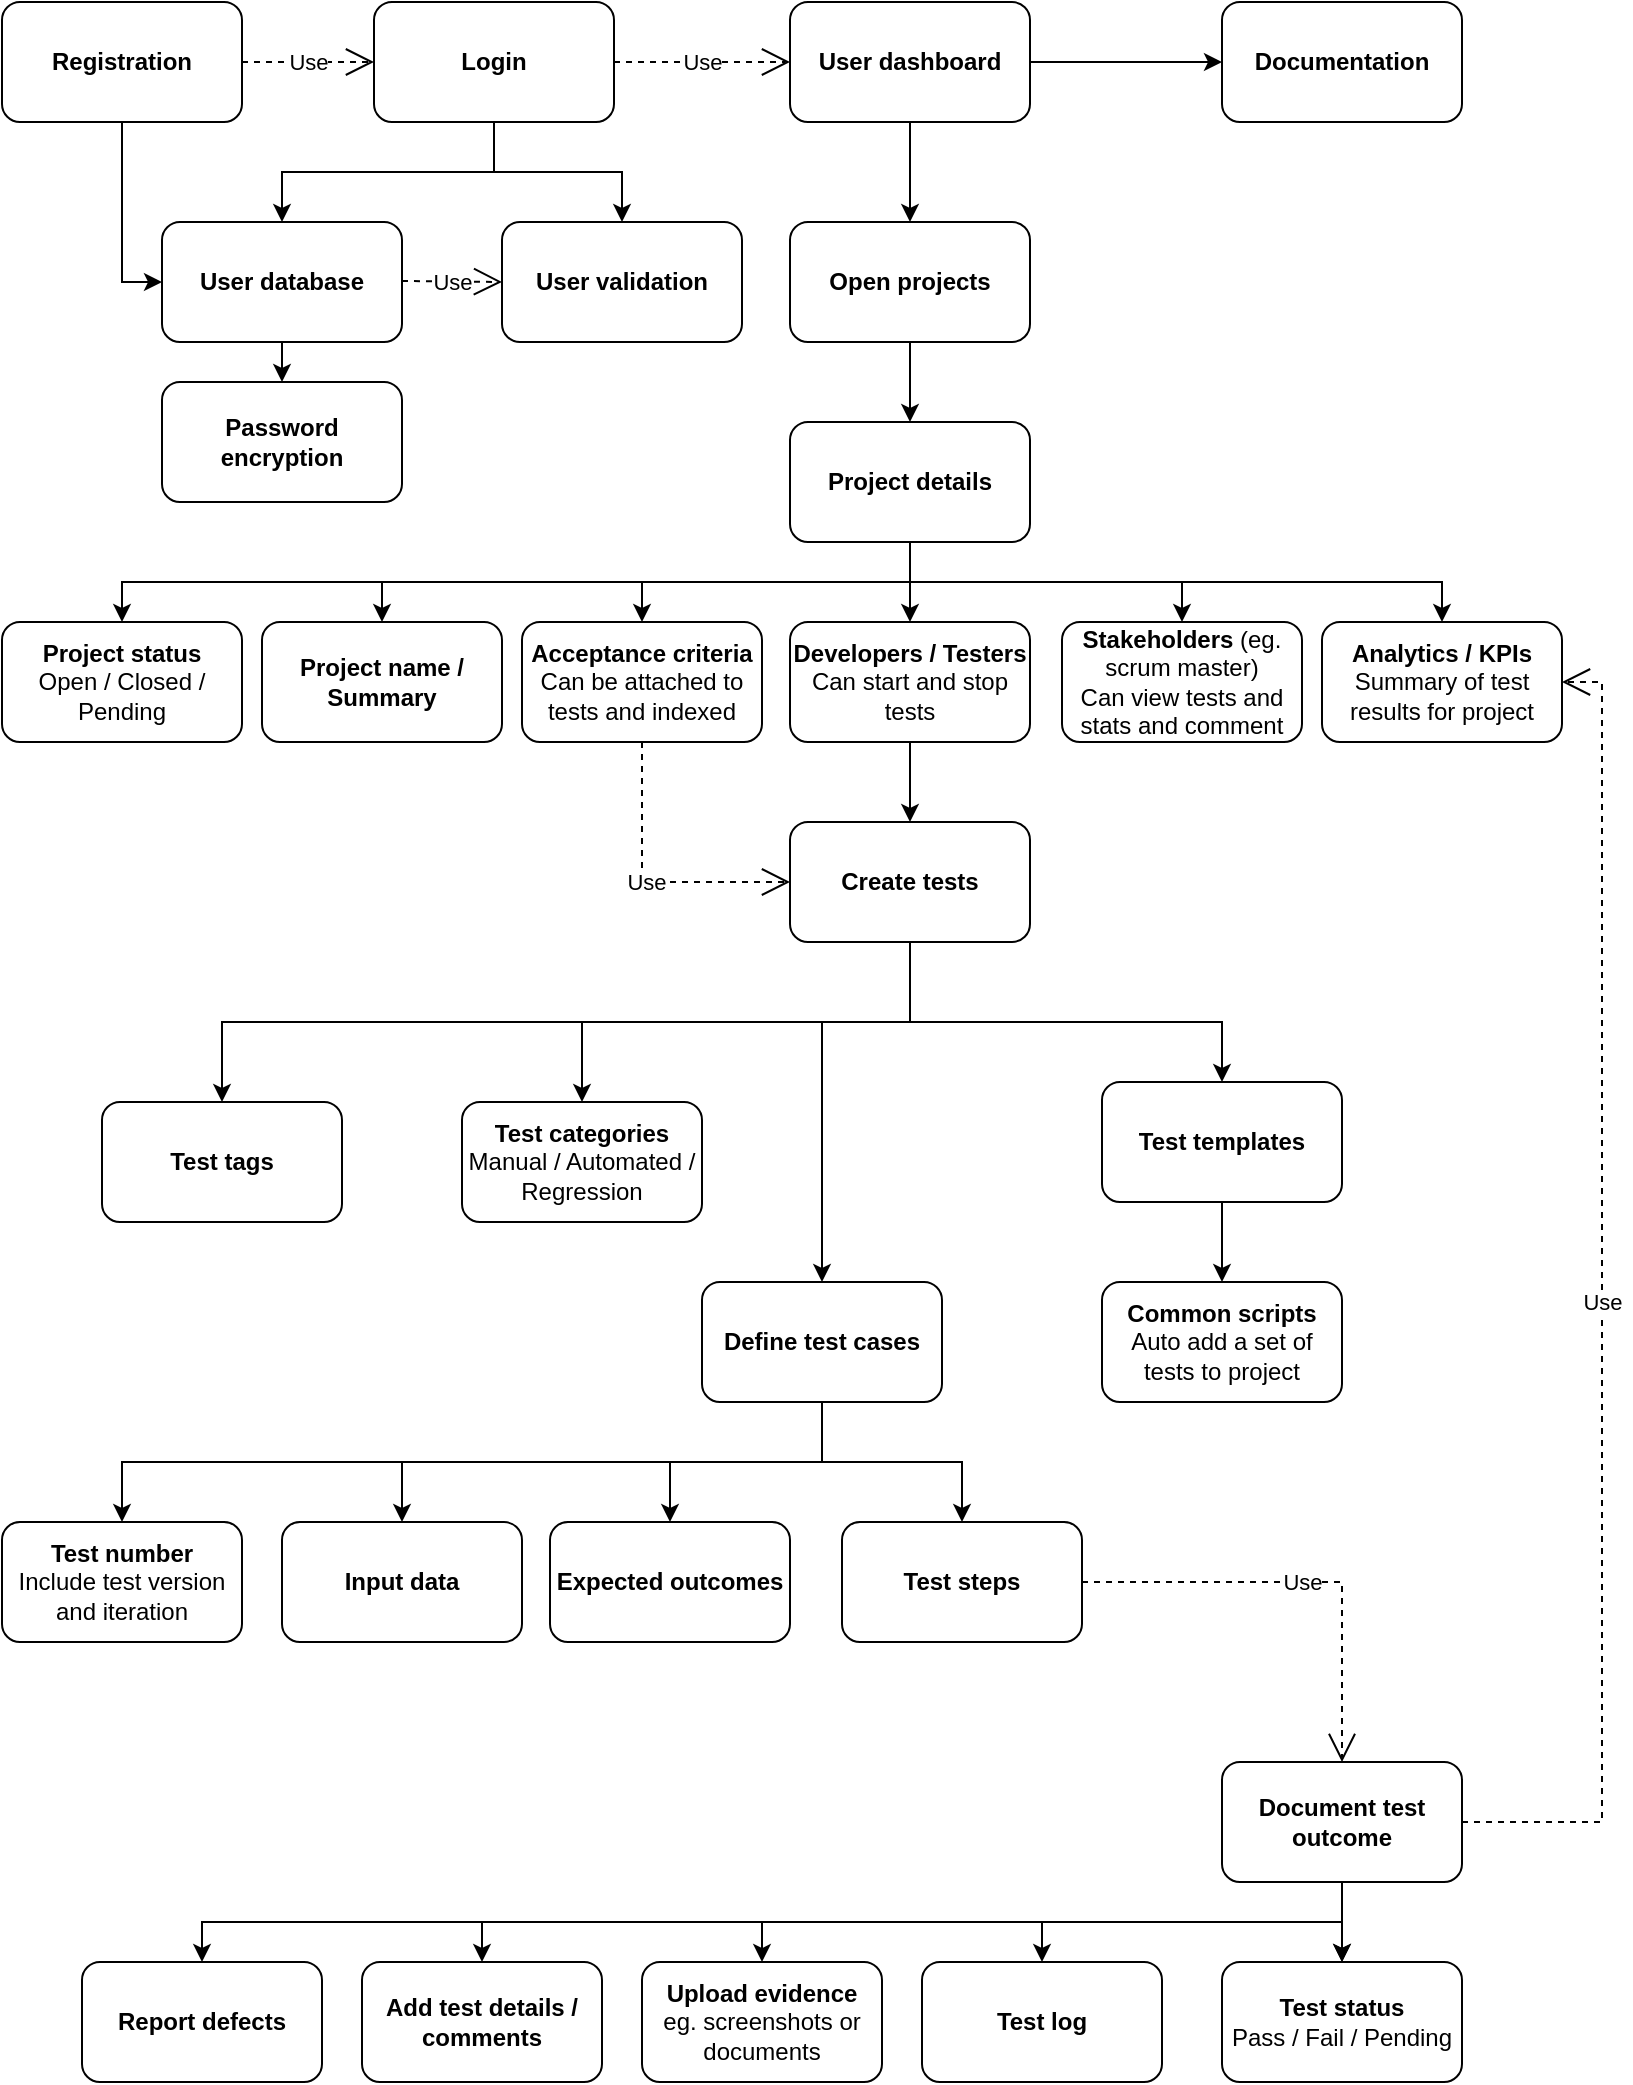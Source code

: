 <mxfile>
    <diagram name="Page-1" id="a4-QFYhKHx-xl0Q1MwB7">
        <mxGraphModel dx="828" dy="551" grid="1" gridSize="10" guides="1" tooltips="1" connect="1" arrows="1" fold="1" page="1" pageScale="1" pageWidth="827" pageHeight="1169" math="0" shadow="0">
            <root>
                <mxCell id="0"/>
                <mxCell id="1" parent="0"/>
                <mxCell id="__-MMTIQStSkxYDtZ4BL-3" value="" style="edgeStyle=orthogonalEdgeStyle;rounded=0;orthogonalLoop=1;jettySize=auto;html=1;" parent="1" source="__-MMTIQStSkxYDtZ4BL-1" target="__-MMTIQStSkxYDtZ4BL-2" edge="1">
                    <mxGeometry relative="1" as="geometry"/>
                </mxCell>
                <mxCell id="5" value="" style="edgeStyle=none;html=1;" parent="1" source="__-MMTIQStSkxYDtZ4BL-1" target="2" edge="1">
                    <mxGeometry relative="1" as="geometry"/>
                </mxCell>
                <mxCell id="__-MMTIQStSkxYDtZ4BL-1" value="&lt;b&gt;User dashboard&lt;/b&gt;" style="rounded=1;whiteSpace=wrap;html=1;" parent="1" vertex="1">
                    <mxGeometry x="407" y="52" width="120" height="60" as="geometry"/>
                </mxCell>
                <mxCell id="__-MMTIQStSkxYDtZ4BL-5" value="" style="edgeStyle=orthogonalEdgeStyle;rounded=0;orthogonalLoop=1;jettySize=auto;html=1;" parent="1" source="__-MMTIQStSkxYDtZ4BL-2" target="__-MMTIQStSkxYDtZ4BL-4" edge="1">
                    <mxGeometry relative="1" as="geometry"/>
                </mxCell>
                <mxCell id="__-MMTIQStSkxYDtZ4BL-2" value="&lt;b&gt;Open projects&lt;/b&gt;" style="whiteSpace=wrap;html=1;rounded=1;" parent="1" vertex="1">
                    <mxGeometry x="407" y="162" width="120" height="60" as="geometry"/>
                </mxCell>
                <mxCell id="__-MMTIQStSkxYDtZ4BL-13" style="edgeStyle=orthogonalEdgeStyle;rounded=0;orthogonalLoop=1;jettySize=auto;html=1;" parent="1" source="__-MMTIQStSkxYDtZ4BL-4" target="__-MMTIQStSkxYDtZ4BL-8" edge="1">
                    <mxGeometry relative="1" as="geometry"/>
                </mxCell>
                <mxCell id="__-MMTIQStSkxYDtZ4BL-14" style="edgeStyle=orthogonalEdgeStyle;rounded=0;orthogonalLoop=1;jettySize=auto;html=1;entryX=0.5;entryY=0;entryDx=0;entryDy=0;exitX=0.5;exitY=1;exitDx=0;exitDy=0;" parent="1" source="__-MMTIQStSkxYDtZ4BL-4" target="__-MMTIQStSkxYDtZ4BL-9" edge="1">
                    <mxGeometry relative="1" as="geometry"/>
                </mxCell>
                <mxCell id="__-MMTIQStSkxYDtZ4BL-15" style="edgeStyle=orthogonalEdgeStyle;rounded=0;orthogonalLoop=1;jettySize=auto;html=1;entryX=0.5;entryY=0;entryDx=0;entryDy=0;exitX=0.5;exitY=1;exitDx=0;exitDy=0;" parent="1" source="__-MMTIQStSkxYDtZ4BL-4" target="__-MMTIQStSkxYDtZ4BL-6" edge="1">
                    <mxGeometry relative="1" as="geometry"/>
                </mxCell>
                <mxCell id="__-MMTIQStSkxYDtZ4BL-16" style="edgeStyle=orthogonalEdgeStyle;rounded=0;orthogonalLoop=1;jettySize=auto;html=1;entryX=0.5;entryY=0;entryDx=0;entryDy=0;exitX=0.5;exitY=1;exitDx=0;exitDy=0;" parent="1" source="__-MMTIQStSkxYDtZ4BL-4" target="__-MMTIQStSkxYDtZ4BL-10" edge="1">
                    <mxGeometry relative="1" as="geometry"/>
                </mxCell>
                <mxCell id="__-MMTIQStSkxYDtZ4BL-17" value="" style="edgeStyle=orthogonalEdgeStyle;rounded=0;orthogonalLoop=1;jettySize=auto;html=1;exitX=0.5;exitY=1;exitDx=0;exitDy=0;" parent="1" source="__-MMTIQStSkxYDtZ4BL-4" target="__-MMTIQStSkxYDtZ4BL-7" edge="1">
                    <mxGeometry relative="1" as="geometry"/>
                </mxCell>
                <mxCell id="__-MMTIQStSkxYDtZ4BL-18" style="edgeStyle=orthogonalEdgeStyle;rounded=0;orthogonalLoop=1;jettySize=auto;html=1;entryX=0.5;entryY=0;entryDx=0;entryDy=0;exitX=0.5;exitY=1;exitDx=0;exitDy=0;" parent="1" source="__-MMTIQStSkxYDtZ4BL-4" target="__-MMTIQStSkxYDtZ4BL-11" edge="1">
                    <mxGeometry relative="1" as="geometry"/>
                </mxCell>
                <mxCell id="__-MMTIQStSkxYDtZ4BL-4" value="&lt;b&gt;Project details&lt;/b&gt;" style="whiteSpace=wrap;html=1;rounded=1;" parent="1" vertex="1">
                    <mxGeometry x="407" y="262" width="120" height="60" as="geometry"/>
                </mxCell>
                <mxCell id="__-MMTIQStSkxYDtZ4BL-6" value="&lt;b&gt;Project name / Summary&lt;/b&gt;" style="rounded=1;whiteSpace=wrap;html=1;" parent="1" vertex="1">
                    <mxGeometry x="143" y="362" width="120" height="60" as="geometry"/>
                </mxCell>
                <mxCell id="__-MMTIQStSkxYDtZ4BL-7" value="&lt;b&gt;Acceptance criteria&lt;/b&gt;&lt;br&gt;Can be attached to tests and indexed" style="rounded=1;whiteSpace=wrap;html=1;" parent="1" vertex="1">
                    <mxGeometry x="273" y="362" width="120" height="60" as="geometry"/>
                </mxCell>
                <mxCell id="__-MMTIQStSkxYDtZ4BL-20" value="" style="edgeStyle=orthogonalEdgeStyle;rounded=0;orthogonalLoop=1;jettySize=auto;html=1;" parent="1" source="__-MMTIQStSkxYDtZ4BL-8" target="__-MMTIQStSkxYDtZ4BL-19" edge="1">
                    <mxGeometry relative="1" as="geometry"/>
                </mxCell>
                <mxCell id="__-MMTIQStSkxYDtZ4BL-8" value="&lt;b&gt;Developers / Testers&lt;/b&gt;&lt;br&gt;Can start and stop tests" style="rounded=1;whiteSpace=wrap;html=1;" parent="1" vertex="1">
                    <mxGeometry x="407" y="362" width="120" height="60" as="geometry"/>
                </mxCell>
                <mxCell id="__-MMTIQStSkxYDtZ4BL-9" value="&lt;b&gt;Stakeholders&lt;/b&gt; (eg. scrum master)&lt;br&gt;Can view tests and stats and comment" style="rounded=1;whiteSpace=wrap;html=1;" parent="1" vertex="1">
                    <mxGeometry x="543" y="362" width="120" height="60" as="geometry"/>
                </mxCell>
                <mxCell id="__-MMTIQStSkxYDtZ4BL-10" value="&lt;b&gt;Project status&lt;br&gt;&lt;/b&gt;Open / Closed / Pending" style="rounded=1;whiteSpace=wrap;html=1;" parent="1" vertex="1">
                    <mxGeometry x="13" y="362" width="120" height="60" as="geometry"/>
                </mxCell>
                <mxCell id="__-MMTIQStSkxYDtZ4BL-11" value="&lt;b&gt;Analytics / KPIs&lt;/b&gt;&lt;br&gt;Summary of test results for project" style="rounded=1;whiteSpace=wrap;html=1;shadow=0;glass=0;" parent="1" vertex="1">
                    <mxGeometry x="673" y="362" width="120" height="60" as="geometry"/>
                </mxCell>
                <mxCell id="__-MMTIQStSkxYDtZ4BL-23" value="" style="edgeStyle=orthogonalEdgeStyle;rounded=0;orthogonalLoop=1;jettySize=auto;html=1;exitX=0.5;exitY=1;exitDx=0;exitDy=0;" parent="1" source="__-MMTIQStSkxYDtZ4BL-19" target="__-MMTIQStSkxYDtZ4BL-21" edge="1">
                    <mxGeometry relative="1" as="geometry">
                        <Array as="points">
                            <mxPoint x="467" y="562"/>
                            <mxPoint x="423" y="562"/>
                        </Array>
                    </mxGeometry>
                </mxCell>
                <mxCell id="__-MMTIQStSkxYDtZ4BL-27" value="" style="edgeStyle=orthogonalEdgeStyle;rounded=0;orthogonalLoop=1;jettySize=auto;html=1;exitX=0.5;exitY=1;exitDx=0;exitDy=0;" parent="1" source="__-MMTIQStSkxYDtZ4BL-21" target="__-MMTIQStSkxYDtZ4BL-26" edge="1">
                    <mxGeometry relative="1" as="geometry"/>
                </mxCell>
                <mxCell id="__-MMTIQStSkxYDtZ4BL-29" value="" style="edgeStyle=orthogonalEdgeStyle;rounded=0;orthogonalLoop=1;jettySize=auto;html=1;exitX=0.5;exitY=1;exitDx=0;exitDy=0;" parent="1" source="__-MMTIQStSkxYDtZ4BL-21" target="__-MMTIQStSkxYDtZ4BL-24" edge="1">
                    <mxGeometry relative="1" as="geometry"/>
                </mxCell>
                <mxCell id="__-MMTIQStSkxYDtZ4BL-31" value="" style="edgeStyle=orthogonalEdgeStyle;rounded=0;orthogonalLoop=1;jettySize=auto;html=1;exitX=0.5;exitY=1;exitDx=0;exitDy=0;" parent="1" source="__-MMTIQStSkxYDtZ4BL-19" target="__-MMTIQStSkxYDtZ4BL-30" edge="1">
                    <mxGeometry relative="1" as="geometry">
                        <Array as="points">
                            <mxPoint x="467" y="562"/>
                            <mxPoint x="623" y="562"/>
                        </Array>
                    </mxGeometry>
                </mxCell>
                <mxCell id="__-MMTIQStSkxYDtZ4BL-33" value="" style="edgeStyle=orthogonalEdgeStyle;rounded=0;orthogonalLoop=1;jettySize=auto;html=1;exitX=0.5;exitY=1;exitDx=0;exitDy=0;" parent="1" source="__-MMTIQStSkxYDtZ4BL-19" target="__-MMTIQStSkxYDtZ4BL-32" edge="1">
                    <mxGeometry relative="1" as="geometry"/>
                </mxCell>
                <mxCell id="__-MMTIQStSkxYDtZ4BL-35" value="" style="edgeStyle=orthogonalEdgeStyle;rounded=0;orthogonalLoop=1;jettySize=auto;html=1;exitX=0.5;exitY=1;exitDx=0;exitDy=0;" parent="1" source="__-MMTIQStSkxYDtZ4BL-19" target="__-MMTIQStSkxYDtZ4BL-34" edge="1">
                    <mxGeometry relative="1" as="geometry"/>
                </mxCell>
                <mxCell id="__-MMTIQStSkxYDtZ4BL-19" value="&lt;b&gt;Create tests&lt;/b&gt;" style="whiteSpace=wrap;html=1;rounded=1;" parent="1" vertex="1">
                    <mxGeometry x="407" y="462" width="120" height="60" as="geometry"/>
                </mxCell>
                <mxCell id="__-MMTIQStSkxYDtZ4BL-37" style="edgeStyle=orthogonalEdgeStyle;rounded=0;orthogonalLoop=1;jettySize=auto;html=1;entryX=0.5;entryY=0;entryDx=0;entryDy=0;exitX=0.5;exitY=1;exitDx=0;exitDy=0;" parent="1" source="__-MMTIQStSkxYDtZ4BL-21" target="__-MMTIQStSkxYDtZ4BL-36" edge="1">
                    <mxGeometry relative="1" as="geometry"/>
                </mxCell>
                <mxCell id="__-MMTIQStSkxYDtZ4BL-39" style="edgeStyle=orthogonalEdgeStyle;rounded=0;orthogonalLoop=1;jettySize=auto;html=1;entryX=0.5;entryY=0;entryDx=0;entryDy=0;exitX=0.5;exitY=1;exitDx=0;exitDy=0;" parent="1" source="__-MMTIQStSkxYDtZ4BL-21" target="__-MMTIQStSkxYDtZ4BL-38" edge="1">
                    <mxGeometry relative="1" as="geometry"/>
                </mxCell>
                <mxCell id="__-MMTIQStSkxYDtZ4BL-21" value="&lt;b&gt;Define test cases&lt;/b&gt;" style="whiteSpace=wrap;html=1;rounded=1;" parent="1" vertex="1">
                    <mxGeometry x="363" y="692" width="120" height="60" as="geometry"/>
                </mxCell>
                <mxCell id="__-MMTIQStSkxYDtZ4BL-24" value="&lt;b&gt;Input data&lt;/b&gt;" style="whiteSpace=wrap;html=1;rounded=1;" parent="1" vertex="1">
                    <mxGeometry x="153" y="812" width="120" height="60" as="geometry"/>
                </mxCell>
                <mxCell id="__-MMTIQStSkxYDtZ4BL-26" value="&lt;b&gt;Expected outcomes&lt;/b&gt;" style="whiteSpace=wrap;html=1;rounded=1;" parent="1" vertex="1">
                    <mxGeometry x="287" y="812" width="120" height="60" as="geometry"/>
                </mxCell>
                <mxCell id="__-MMTIQStSkxYDtZ4BL-68" value="" style="edgeStyle=orthogonalEdgeStyle;rounded=0;orthogonalLoop=1;jettySize=auto;html=1;" parent="1" source="__-MMTIQStSkxYDtZ4BL-30" target="__-MMTIQStSkxYDtZ4BL-67" edge="1">
                    <mxGeometry relative="1" as="geometry"/>
                </mxCell>
                <mxCell id="__-MMTIQStSkxYDtZ4BL-30" value="&lt;b&gt;Test templates&lt;/b&gt;" style="whiteSpace=wrap;html=1;rounded=1;" parent="1" vertex="1">
                    <mxGeometry x="563" y="592" width="120" height="60" as="geometry"/>
                </mxCell>
                <mxCell id="__-MMTIQStSkxYDtZ4BL-32" value="&lt;b&gt;Test categories&lt;br&gt;&lt;/b&gt;Manual / Automated / Regression" style="whiteSpace=wrap;html=1;rounded=1;" parent="1" vertex="1">
                    <mxGeometry x="243" y="602" width="120" height="60" as="geometry"/>
                </mxCell>
                <mxCell id="__-MMTIQStSkxYDtZ4BL-34" value="&lt;b&gt;Test tags&lt;/b&gt;" style="whiteSpace=wrap;html=1;rounded=1;" parent="1" vertex="1">
                    <mxGeometry x="63" y="602" width="120" height="60" as="geometry"/>
                </mxCell>
                <mxCell id="__-MMTIQStSkxYDtZ4BL-36" value="&lt;b&gt;Test steps&lt;/b&gt;" style="rounded=1;whiteSpace=wrap;html=1;" parent="1" vertex="1">
                    <mxGeometry x="433" y="812" width="120" height="60" as="geometry"/>
                </mxCell>
                <mxCell id="__-MMTIQStSkxYDtZ4BL-38" value="&lt;b&gt;Test number&lt;br&gt;&lt;/b&gt;Include test version and iteration" style="rounded=1;whiteSpace=wrap;html=1;" parent="1" vertex="1">
                    <mxGeometry x="13" y="812" width="120" height="60" as="geometry"/>
                </mxCell>
                <mxCell id="__-MMTIQStSkxYDtZ4BL-43" value="" style="edgeStyle=orthogonalEdgeStyle;rounded=0;orthogonalLoop=1;jettySize=auto;html=1;" parent="1" source="__-MMTIQStSkxYDtZ4BL-40" target="__-MMTIQStSkxYDtZ4BL-42" edge="1">
                    <mxGeometry relative="1" as="geometry"/>
                </mxCell>
                <mxCell id="__-MMTIQStSkxYDtZ4BL-44" value="" style="edgeStyle=orthogonalEdgeStyle;rounded=0;orthogonalLoop=1;jettySize=auto;html=1;" parent="1" source="__-MMTIQStSkxYDtZ4BL-40" target="__-MMTIQStSkxYDtZ4BL-42" edge="1">
                    <mxGeometry relative="1" as="geometry"/>
                </mxCell>
                <mxCell id="__-MMTIQStSkxYDtZ4BL-46" value="" style="edgeStyle=orthogonalEdgeStyle;rounded=0;orthogonalLoop=1;jettySize=auto;html=1;exitX=0.5;exitY=1;exitDx=0;exitDy=0;" parent="1" source="__-MMTIQStSkxYDtZ4BL-40" target="__-MMTIQStSkxYDtZ4BL-45" edge="1">
                    <mxGeometry relative="1" as="geometry"/>
                </mxCell>
                <mxCell id="__-MMTIQStSkxYDtZ4BL-48" value="" style="edgeStyle=orthogonalEdgeStyle;rounded=0;orthogonalLoop=1;jettySize=auto;html=1;exitX=0.5;exitY=1;exitDx=0;exitDy=0;" parent="1" source="__-MMTIQStSkxYDtZ4BL-40" target="__-MMTIQStSkxYDtZ4BL-47" edge="1">
                    <mxGeometry relative="1" as="geometry"/>
                </mxCell>
                <mxCell id="__-MMTIQStSkxYDtZ4BL-50" value="" style="edgeStyle=orthogonalEdgeStyle;rounded=0;orthogonalLoop=1;jettySize=auto;html=1;exitX=0.5;exitY=1;exitDx=0;exitDy=0;" parent="1" source="__-MMTIQStSkxYDtZ4BL-40" target="__-MMTIQStSkxYDtZ4BL-49" edge="1">
                    <mxGeometry relative="1" as="geometry"/>
                </mxCell>
                <mxCell id="__-MMTIQStSkxYDtZ4BL-52" value="" style="edgeStyle=orthogonalEdgeStyle;rounded=0;orthogonalLoop=1;jettySize=auto;html=1;exitX=0.5;exitY=1;exitDx=0;exitDy=0;" parent="1" source="__-MMTIQStSkxYDtZ4BL-40" target="__-MMTIQStSkxYDtZ4BL-51" edge="1">
                    <mxGeometry relative="1" as="geometry"/>
                </mxCell>
                <mxCell id="__-MMTIQStSkxYDtZ4BL-40" value="&lt;b&gt;Document test outcome&lt;/b&gt;" style="rounded=1;whiteSpace=wrap;html=1;" parent="1" vertex="1">
                    <mxGeometry x="623" y="932" width="120" height="60" as="geometry"/>
                </mxCell>
                <mxCell id="__-MMTIQStSkxYDtZ4BL-41" value="Use" style="endArrow=open;endSize=12;dashed=1;html=1;rounded=0;entryX=0.5;entryY=0;entryDx=0;entryDy=0;exitX=1;exitY=0.5;exitDx=0;exitDy=0;" parent="1" source="__-MMTIQStSkxYDtZ4BL-36" target="__-MMTIQStSkxYDtZ4BL-40" edge="1">
                    <mxGeometry width="160" relative="1" as="geometry">
                        <mxPoint x="527" y="722" as="sourcePoint"/>
                        <mxPoint x="687" y="722" as="targetPoint"/>
                        <Array as="points">
                            <mxPoint x="683" y="842"/>
                        </Array>
                    </mxGeometry>
                </mxCell>
                <mxCell id="__-MMTIQStSkxYDtZ4BL-42" value="&lt;b&gt;Test status&lt;br&gt;&lt;/b&gt;Pass / Fail / Pending" style="whiteSpace=wrap;html=1;rounded=1;" parent="1" vertex="1">
                    <mxGeometry x="623" y="1032" width="120" height="60" as="geometry"/>
                </mxCell>
                <mxCell id="__-MMTIQStSkxYDtZ4BL-45" value="&lt;b&gt;Test log&lt;/b&gt;" style="whiteSpace=wrap;html=1;rounded=1;" parent="1" vertex="1">
                    <mxGeometry x="473" y="1032" width="120" height="60" as="geometry"/>
                </mxCell>
                <mxCell id="__-MMTIQStSkxYDtZ4BL-47" value="&lt;b&gt;Upload evidence&lt;br&gt;&lt;/b&gt;eg. screenshots or documents" style="whiteSpace=wrap;html=1;rounded=1;" parent="1" vertex="1">
                    <mxGeometry x="333" y="1032" width="120" height="60" as="geometry"/>
                </mxCell>
                <mxCell id="__-MMTIQStSkxYDtZ4BL-49" value="&lt;b&gt;Add test details / comments&lt;/b&gt;" style="whiteSpace=wrap;html=1;rounded=1;" parent="1" vertex="1">
                    <mxGeometry x="193" y="1032" width="120" height="60" as="geometry"/>
                </mxCell>
                <mxCell id="__-MMTIQStSkxYDtZ4BL-51" value="&lt;b&gt;Report defects&lt;/b&gt;" style="whiteSpace=wrap;html=1;rounded=1;" parent="1" vertex="1">
                    <mxGeometry x="53" y="1032" width="120" height="60" as="geometry"/>
                </mxCell>
                <mxCell id="__-MMTIQStSkxYDtZ4BL-55" value="Use" style="endArrow=open;endSize=12;dashed=1;html=1;rounded=0;entryX=1;entryY=0.5;entryDx=0;entryDy=0;" parent="1" target="__-MMTIQStSkxYDtZ4BL-11" edge="1">
                    <mxGeometry width="160" relative="1" as="geometry">
                        <mxPoint x="743" y="962" as="sourcePoint"/>
                        <mxPoint x="813" y="432" as="targetPoint"/>
                        <Array as="points">
                            <mxPoint x="813" y="962"/>
                            <mxPoint x="813" y="392"/>
                        </Array>
                    </mxGeometry>
                </mxCell>
                <mxCell id="__-MMTIQStSkxYDtZ4BL-59" value="" style="edgeStyle=orthogonalEdgeStyle;rounded=0;orthogonalLoop=1;jettySize=auto;html=1;" parent="1" source="__-MMTIQStSkxYDtZ4BL-56" target="__-MMTIQStSkxYDtZ4BL-58" edge="1">
                    <mxGeometry relative="1" as="geometry"/>
                </mxCell>
                <mxCell id="__-MMTIQStSkxYDtZ4BL-61" value="" style="edgeStyle=orthogonalEdgeStyle;rounded=0;orthogonalLoop=1;jettySize=auto;html=1;" parent="1" source="__-MMTIQStSkxYDtZ4BL-56" target="__-MMTIQStSkxYDtZ4BL-60" edge="1">
                    <mxGeometry relative="1" as="geometry"/>
                </mxCell>
                <mxCell id="__-MMTIQStSkxYDtZ4BL-56" value="&lt;b&gt;Login&lt;/b&gt;" style="rounded=1;whiteSpace=wrap;html=1;" parent="1" vertex="1">
                    <mxGeometry x="199" y="52" width="120" height="60" as="geometry"/>
                </mxCell>
                <mxCell id="__-MMTIQStSkxYDtZ4BL-57" value="Use" style="endArrow=open;endSize=12;dashed=1;html=1;rounded=0;" parent="1" source="__-MMTIQStSkxYDtZ4BL-56" edge="1">
                    <mxGeometry width="160" relative="1" as="geometry">
                        <mxPoint x="297" y="82" as="sourcePoint"/>
                        <mxPoint x="407" y="82" as="targetPoint"/>
                    </mxGeometry>
                </mxCell>
                <mxCell id="17" value="" style="edgeStyle=none;html=1;" parent="1" source="__-MMTIQStSkxYDtZ4BL-58" target="16" edge="1">
                    <mxGeometry relative="1" as="geometry"/>
                </mxCell>
                <mxCell id="__-MMTIQStSkxYDtZ4BL-58" value="&lt;b&gt;User database&lt;/b&gt;" style="whiteSpace=wrap;html=1;rounded=1;" parent="1" vertex="1">
                    <mxGeometry x="93" y="162" width="120" height="60" as="geometry"/>
                </mxCell>
                <mxCell id="__-MMTIQStSkxYDtZ4BL-60" value="&lt;b&gt;User validation&lt;/b&gt;" style="whiteSpace=wrap;html=1;rounded=1;" parent="1" vertex="1">
                    <mxGeometry x="263" y="162" width="120" height="60" as="geometry"/>
                </mxCell>
                <mxCell id="__-MMTIQStSkxYDtZ4BL-65" style="edgeStyle=orthogonalEdgeStyle;rounded=0;orthogonalLoop=1;jettySize=auto;html=1;entryX=0;entryY=0.5;entryDx=0;entryDy=0;" parent="1" source="__-MMTIQStSkxYDtZ4BL-62" target="__-MMTIQStSkxYDtZ4BL-58" edge="1">
                    <mxGeometry relative="1" as="geometry"/>
                </mxCell>
                <mxCell id="__-MMTIQStSkxYDtZ4BL-62" value="&lt;b&gt;Registration&lt;/b&gt;" style="rounded=1;whiteSpace=wrap;html=1;" parent="1" vertex="1">
                    <mxGeometry x="13" y="52" width="120" height="60" as="geometry"/>
                </mxCell>
                <mxCell id="__-MMTIQStSkxYDtZ4BL-63" value="Use" style="endArrow=open;endSize=12;dashed=1;html=1;rounded=0;exitX=1;exitY=0.5;exitDx=0;exitDy=0;entryX=0;entryY=0.5;entryDx=0;entryDy=0;" parent="1" source="__-MMTIQStSkxYDtZ4BL-62" target="__-MMTIQStSkxYDtZ4BL-56" edge="1">
                    <mxGeometry width="160" relative="1" as="geometry">
                        <mxPoint x="137" y="81.5" as="sourcePoint"/>
                        <mxPoint x="173" y="82" as="targetPoint"/>
                    </mxGeometry>
                </mxCell>
                <mxCell id="__-MMTIQStSkxYDtZ4BL-66" value="Use" style="endArrow=open;endSize=12;dashed=1;html=1;rounded=0;" parent="1" edge="1">
                    <mxGeometry width="160" relative="1" as="geometry">
                        <mxPoint x="213" y="191.5" as="sourcePoint"/>
                        <mxPoint x="263" y="192" as="targetPoint"/>
                    </mxGeometry>
                </mxCell>
                <mxCell id="__-MMTIQStSkxYDtZ4BL-67" value="&lt;b&gt;Common scripts&lt;/b&gt;&lt;br&gt;Auto add a set of tests to project" style="whiteSpace=wrap;html=1;rounded=1;" parent="1" vertex="1">
                    <mxGeometry x="563" y="692" width="120" height="60" as="geometry"/>
                </mxCell>
                <mxCell id="__-MMTIQStSkxYDtZ4BL-71" value="Use" style="endArrow=open;endSize=12;dashed=1;html=1;rounded=0;exitX=0.5;exitY=1;exitDx=0;exitDy=0;entryX=0;entryY=0.5;entryDx=0;entryDy=0;" parent="1" source="__-MMTIQStSkxYDtZ4BL-7" target="__-MMTIQStSkxYDtZ4BL-19" edge="1">
                    <mxGeometry width="160" relative="1" as="geometry">
                        <mxPoint x="323" y="472" as="sourcePoint"/>
                        <mxPoint x="483" y="472" as="targetPoint"/>
                        <Array as="points">
                            <mxPoint x="333" y="492"/>
                        </Array>
                    </mxGeometry>
                </mxCell>
                <mxCell id="2" value="&lt;b&gt;Documentation&lt;/b&gt;" style="whiteSpace=wrap;html=1;rounded=1;" parent="1" vertex="1">
                    <mxGeometry x="623" y="52" width="120" height="60" as="geometry"/>
                </mxCell>
                <mxCell id="16" value="&lt;b&gt;Password encryption&lt;/b&gt;" style="whiteSpace=wrap;html=1;rounded=1;" parent="1" vertex="1">
                    <mxGeometry x="93" y="242" width="120" height="60" as="geometry"/>
                </mxCell>
            </root>
        </mxGraphModel>
    </diagram>
</mxfile>